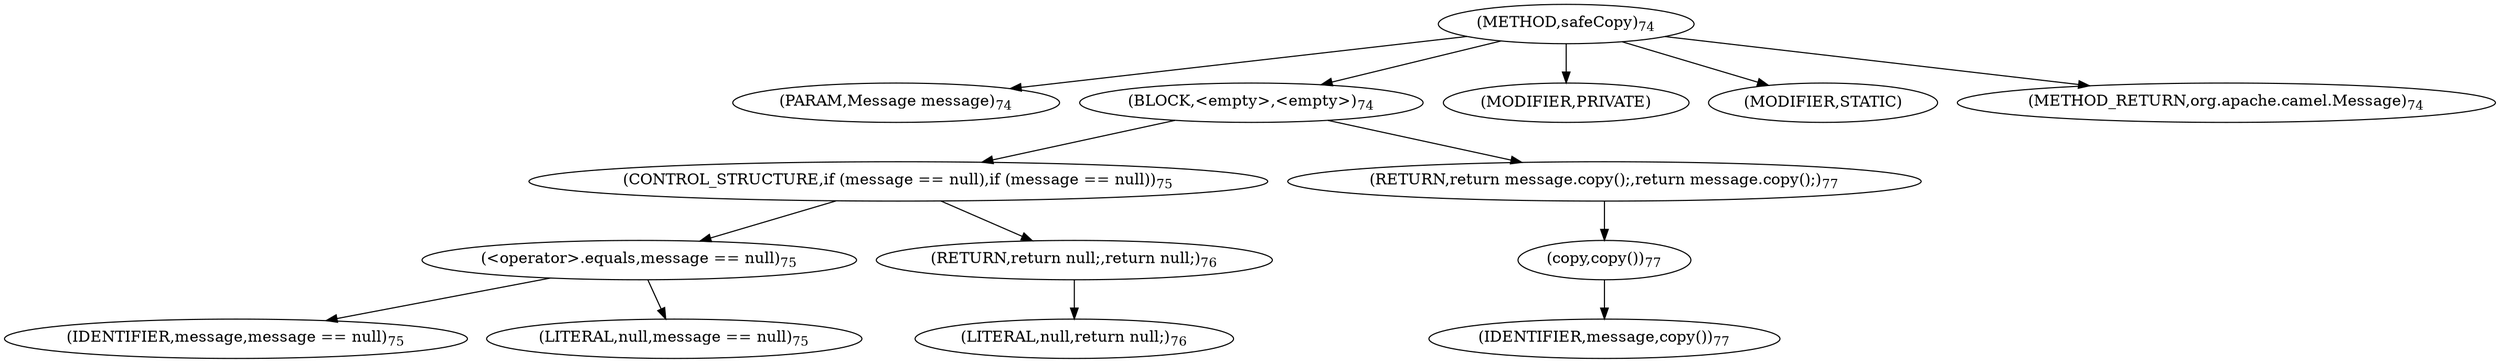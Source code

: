 digraph "safeCopy" {  
"200" [label = <(METHOD,safeCopy)<SUB>74</SUB>> ]
"201" [label = <(PARAM,Message message)<SUB>74</SUB>> ]
"202" [label = <(BLOCK,&lt;empty&gt;,&lt;empty&gt;)<SUB>74</SUB>> ]
"203" [label = <(CONTROL_STRUCTURE,if (message == null),if (message == null))<SUB>75</SUB>> ]
"204" [label = <(&lt;operator&gt;.equals,message == null)<SUB>75</SUB>> ]
"205" [label = <(IDENTIFIER,message,message == null)<SUB>75</SUB>> ]
"206" [label = <(LITERAL,null,message == null)<SUB>75</SUB>> ]
"207" [label = <(RETURN,return null;,return null;)<SUB>76</SUB>> ]
"208" [label = <(LITERAL,null,return null;)<SUB>76</SUB>> ]
"209" [label = <(RETURN,return message.copy();,return message.copy();)<SUB>77</SUB>> ]
"210" [label = <(copy,copy())<SUB>77</SUB>> ]
"211" [label = <(IDENTIFIER,message,copy())<SUB>77</SUB>> ]
"212" [label = <(MODIFIER,PRIVATE)> ]
"213" [label = <(MODIFIER,STATIC)> ]
"214" [label = <(METHOD_RETURN,org.apache.camel.Message)<SUB>74</SUB>> ]
  "200" -> "201" 
  "200" -> "202" 
  "200" -> "212" 
  "200" -> "213" 
  "200" -> "214" 
  "202" -> "203" 
  "202" -> "209" 
  "203" -> "204" 
  "203" -> "207" 
  "204" -> "205" 
  "204" -> "206" 
  "207" -> "208" 
  "209" -> "210" 
  "210" -> "211" 
}
